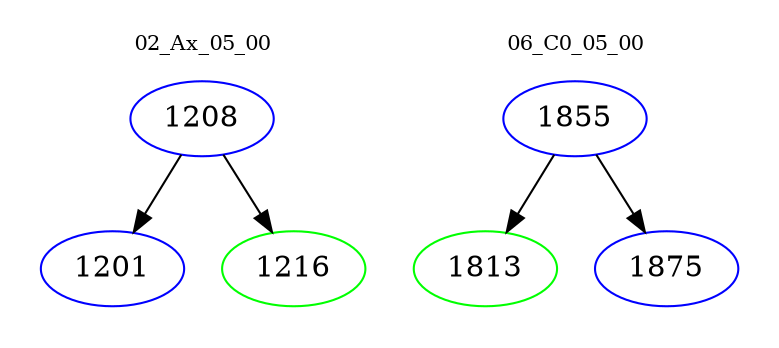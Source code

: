 digraph{
subgraph cluster_0 {
color = white
label = "02_Ax_05_00";
fontsize=10;
T0_1208 [label="1208", color="blue"]
T0_1208 -> T0_1201 [color="black"]
T0_1201 [label="1201", color="blue"]
T0_1208 -> T0_1216 [color="black"]
T0_1216 [label="1216", color="green"]
}
subgraph cluster_1 {
color = white
label = "06_C0_05_00";
fontsize=10;
T1_1855 [label="1855", color="blue"]
T1_1855 -> T1_1813 [color="black"]
T1_1813 [label="1813", color="green"]
T1_1855 -> T1_1875 [color="black"]
T1_1875 [label="1875", color="blue"]
}
}
